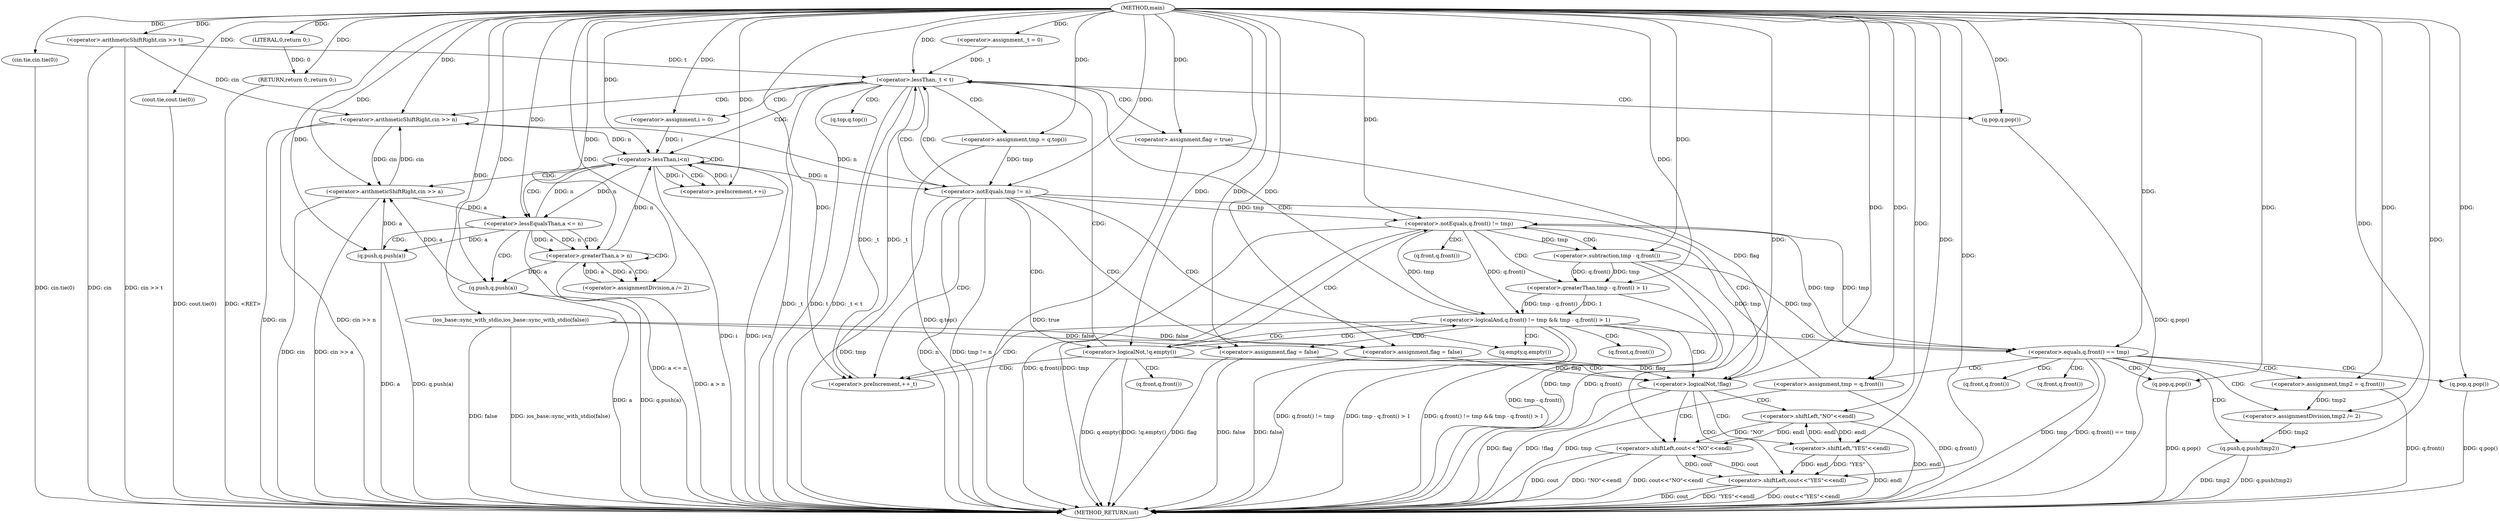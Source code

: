 digraph "main" {  
"1000101" [label = "(METHOD,main)" ]
"1000236" [label = "(METHOD_RETURN,int)" ]
"1000103" [label = "(ios_base::sync_with_stdio,ios_base::sync_with_stdio(false))" ]
"1000111" [label = "(<operator>.arithmeticShiftRight,cin >> t)" ]
"1000234" [label = "(RETURN,return 0;,return 0;)" ]
"1000106" [label = "(cin.tie,cin.tie(0))" ]
"1000108" [label = "(cout.tie,cout.tie(0))" ]
"1000116" [label = "(<operator>.assignment,_t = 0)" ]
"1000119" [label = "(<operator>.lessThan,_t < t)" ]
"1000122" [label = "(<operator>.preIncrement,++_t)" ]
"1000235" [label = "(LITERAL,0,return 0;)" ]
"1000128" [label = "(<operator>.arithmeticShiftRight,cin >> n)" ]
"1000163" [label = "(<operator>.assignment,flag = true)" ]
"1000167" [label = "(<operator>.assignment,tmp = q.top())" ]
"1000170" [label = "(q.pop,q.pop())" ]
"1000133" [label = "(<operator>.assignment,i = 0)" ]
"1000136" [label = "(<operator>.lessThan,i<n)" ]
"1000139" [label = "(<operator>.preIncrement,++i)" ]
"1000172" [label = "(<operator>.notEquals,tmp != n)" ]
"1000175" [label = "(<operator>.assignment,flag = false)" ]
"1000221" [label = "(<operator>.logicalNot,!flag)" ]
"1000223" [label = "(<operator>.shiftLeft,cout<<\"NO\"<<endl)" ]
"1000142" [label = "(<operator>.arithmeticShiftRight,cin >> a)" ]
"1000229" [label = "(<operator>.shiftLeft,cout<<\"YES\"<<endl)" ]
"1000146" [label = "(<operator>.lessEqualsThan,a <= n)" ]
"1000149" [label = "(q.push,q.push(a))" ]
"1000225" [label = "(<operator>.shiftLeft,\"NO\"<<endl)" ]
"1000181" [label = "(<operator>.logicalNot,!q.empty())" ]
"1000231" [label = "(<operator>.shiftLeft,\"YES\"<<endl)" ]
"1000160" [label = "(q.push,q.push(a))" ]
"1000154" [label = "(<operator>.greaterThan,a > n)" ]
"1000157" [label = "(<operator>.assignmentDivision,a /= 2)" ]
"1000185" [label = "(<operator>.logicalAnd,q.front() != tmp && tmp - q.front() > 1)" ]
"1000200" [label = "(<operator>.equals,q.front() == tmp)" ]
"1000195" [label = "(<operator>.assignment,flag = false)" ]
"1000205" [label = "(<operator>.assignment,tmp2 = q.front())" ]
"1000208" [label = "(q.pop,q.pop())" ]
"1000209" [label = "(<operator>.assignmentDivision,tmp2 /= 2)" ]
"1000212" [label = "(q.push,q.push(tmp2))" ]
"1000186" [label = "(<operator>.notEquals,q.front() != tmp)" ]
"1000189" [label = "(<operator>.greaterThan,tmp - q.front() > 1)" ]
"1000216" [label = "(<operator>.assignment,tmp = q.front())" ]
"1000219" [label = "(q.pop,q.pop())" ]
"1000190" [label = "(<operator>.subtraction,tmp - q.front())" ]
"1000169" [label = "(q.top,q.top())" ]
"1000182" [label = "(q.empty,q.empty())" ]
"1000201" [label = "(q.front,q.front())" ]
"1000187" [label = "(q.front,q.front())" ]
"1000207" [label = "(q.front,q.front())" ]
"1000192" [label = "(q.front,q.front())" ]
"1000218" [label = "(q.front,q.front())" ]
  "1000234" -> "1000236"  [ label = "DDG: <RET>"] 
  "1000103" -> "1000236"  [ label = "DDG: false"] 
  "1000103" -> "1000236"  [ label = "DDG: ios_base::sync_with_stdio(false)"] 
  "1000106" -> "1000236"  [ label = "DDG: cin.tie(0)"] 
  "1000108" -> "1000236"  [ label = "DDG: cout.tie(0)"] 
  "1000111" -> "1000236"  [ label = "DDG: cin"] 
  "1000111" -> "1000236"  [ label = "DDG: cin >> t"] 
  "1000119" -> "1000236"  [ label = "DDG: _t"] 
  "1000119" -> "1000236"  [ label = "DDG: t"] 
  "1000119" -> "1000236"  [ label = "DDG: _t < t"] 
  "1000128" -> "1000236"  [ label = "DDG: cin"] 
  "1000128" -> "1000236"  [ label = "DDG: cin >> n"] 
  "1000136" -> "1000236"  [ label = "DDG: i"] 
  "1000136" -> "1000236"  [ label = "DDG: i<n"] 
  "1000167" -> "1000236"  [ label = "DDG: q.top()"] 
  "1000170" -> "1000236"  [ label = "DDG: q.pop()"] 
  "1000172" -> "1000236"  [ label = "DDG: tmp"] 
  "1000172" -> "1000236"  [ label = "DDG: n"] 
  "1000172" -> "1000236"  [ label = "DDG: tmp != n"] 
  "1000181" -> "1000236"  [ label = "DDG: q.empty()"] 
  "1000181" -> "1000236"  [ label = "DDG: !q.empty()"] 
  "1000186" -> "1000236"  [ label = "DDG: q.front()"] 
  "1000186" -> "1000236"  [ label = "DDG: tmp"] 
  "1000185" -> "1000236"  [ label = "DDG: q.front() != tmp"] 
  "1000190" -> "1000236"  [ label = "DDG: tmp"] 
  "1000190" -> "1000236"  [ label = "DDG: q.front()"] 
  "1000189" -> "1000236"  [ label = "DDG: tmp - q.front()"] 
  "1000185" -> "1000236"  [ label = "DDG: tmp - q.front() > 1"] 
  "1000185" -> "1000236"  [ label = "DDG: q.front() != tmp && tmp - q.front() > 1"] 
  "1000200" -> "1000236"  [ label = "DDG: tmp"] 
  "1000200" -> "1000236"  [ label = "DDG: q.front() == tmp"] 
  "1000216" -> "1000236"  [ label = "DDG: tmp"] 
  "1000216" -> "1000236"  [ label = "DDG: q.front()"] 
  "1000219" -> "1000236"  [ label = "DDG: q.pop()"] 
  "1000205" -> "1000236"  [ label = "DDG: q.front()"] 
  "1000208" -> "1000236"  [ label = "DDG: q.pop()"] 
  "1000212" -> "1000236"  [ label = "DDG: tmp2"] 
  "1000212" -> "1000236"  [ label = "DDG: q.push(tmp2)"] 
  "1000195" -> "1000236"  [ label = "DDG: flag"] 
  "1000195" -> "1000236"  [ label = "DDG: false"] 
  "1000175" -> "1000236"  [ label = "DDG: false"] 
  "1000221" -> "1000236"  [ label = "DDG: flag"] 
  "1000221" -> "1000236"  [ label = "DDG: !flag"] 
  "1000229" -> "1000236"  [ label = "DDG: cout"] 
  "1000231" -> "1000236"  [ label = "DDG: endl"] 
  "1000229" -> "1000236"  [ label = "DDG: \"YES\"<<endl"] 
  "1000229" -> "1000236"  [ label = "DDG: cout<<\"YES\"<<endl"] 
  "1000223" -> "1000236"  [ label = "DDG: cout"] 
  "1000225" -> "1000236"  [ label = "DDG: endl"] 
  "1000223" -> "1000236"  [ label = "DDG: \"NO\"<<endl"] 
  "1000223" -> "1000236"  [ label = "DDG: cout<<\"NO\"<<endl"] 
  "1000142" -> "1000236"  [ label = "DDG: cin"] 
  "1000142" -> "1000236"  [ label = "DDG: cin >> a"] 
  "1000146" -> "1000236"  [ label = "DDG: a <= n"] 
  "1000154" -> "1000236"  [ label = "DDG: a > n"] 
  "1000160" -> "1000236"  [ label = "DDG: a"] 
  "1000160" -> "1000236"  [ label = "DDG: q.push(a)"] 
  "1000149" -> "1000236"  [ label = "DDG: a"] 
  "1000149" -> "1000236"  [ label = "DDG: q.push(a)"] 
  "1000163" -> "1000236"  [ label = "DDG: true"] 
  "1000235" -> "1000234"  [ label = "DDG: 0"] 
  "1000101" -> "1000234"  [ label = "DDG: "] 
  "1000101" -> "1000103"  [ label = "DDG: "] 
  "1000101" -> "1000111"  [ label = "DDG: "] 
  "1000101" -> "1000116"  [ label = "DDG: "] 
  "1000101" -> "1000235"  [ label = "DDG: "] 
  "1000101" -> "1000106"  [ label = "DDG: "] 
  "1000101" -> "1000108"  [ label = "DDG: "] 
  "1000116" -> "1000119"  [ label = "DDG: _t"] 
  "1000122" -> "1000119"  [ label = "DDG: _t"] 
  "1000101" -> "1000119"  [ label = "DDG: "] 
  "1000111" -> "1000119"  [ label = "DDG: t"] 
  "1000119" -> "1000122"  [ label = "DDG: _t"] 
  "1000101" -> "1000122"  [ label = "DDG: "] 
  "1000101" -> "1000163"  [ label = "DDG: "] 
  "1000101" -> "1000167"  [ label = "DDG: "] 
  "1000101" -> "1000170"  [ label = "DDG: "] 
  "1000111" -> "1000128"  [ label = "DDG: cin"] 
  "1000142" -> "1000128"  [ label = "DDG: cin"] 
  "1000101" -> "1000128"  [ label = "DDG: "] 
  "1000172" -> "1000128"  [ label = "DDG: n"] 
  "1000101" -> "1000133"  [ label = "DDG: "] 
  "1000103" -> "1000175"  [ label = "DDG: false"] 
  "1000101" -> "1000175"  [ label = "DDG: "] 
  "1000133" -> "1000136"  [ label = "DDG: i"] 
  "1000139" -> "1000136"  [ label = "DDG: i"] 
  "1000101" -> "1000136"  [ label = "DDG: "] 
  "1000128" -> "1000136"  [ label = "DDG: n"] 
  "1000146" -> "1000136"  [ label = "DDG: n"] 
  "1000154" -> "1000136"  [ label = "DDG: n"] 
  "1000136" -> "1000139"  [ label = "DDG: i"] 
  "1000101" -> "1000139"  [ label = "DDG: "] 
  "1000167" -> "1000172"  [ label = "DDG: tmp"] 
  "1000101" -> "1000172"  [ label = "DDG: "] 
  "1000136" -> "1000172"  [ label = "DDG: n"] 
  "1000163" -> "1000221"  [ label = "DDG: flag"] 
  "1000195" -> "1000221"  [ label = "DDG: flag"] 
  "1000175" -> "1000221"  [ label = "DDG: flag"] 
  "1000101" -> "1000221"  [ label = "DDG: "] 
  "1000229" -> "1000223"  [ label = "DDG: cout"] 
  "1000101" -> "1000223"  [ label = "DDG: "] 
  "1000225" -> "1000223"  [ label = "DDG: \"NO\""] 
  "1000225" -> "1000223"  [ label = "DDG: endl"] 
  "1000128" -> "1000142"  [ label = "DDG: cin"] 
  "1000101" -> "1000142"  [ label = "DDG: "] 
  "1000160" -> "1000142"  [ label = "DDG: a"] 
  "1000149" -> "1000142"  [ label = "DDG: a"] 
  "1000101" -> "1000225"  [ label = "DDG: "] 
  "1000231" -> "1000225"  [ label = "DDG: endl"] 
  "1000223" -> "1000229"  [ label = "DDG: cout"] 
  "1000101" -> "1000229"  [ label = "DDG: "] 
  "1000231" -> "1000229"  [ label = "DDG: endl"] 
  "1000231" -> "1000229"  [ label = "DDG: \"YES\""] 
  "1000142" -> "1000146"  [ label = "DDG: a"] 
  "1000101" -> "1000146"  [ label = "DDG: "] 
  "1000136" -> "1000146"  [ label = "DDG: n"] 
  "1000146" -> "1000149"  [ label = "DDG: a"] 
  "1000101" -> "1000149"  [ label = "DDG: "] 
  "1000101" -> "1000231"  [ label = "DDG: "] 
  "1000225" -> "1000231"  [ label = "DDG: endl"] 
  "1000101" -> "1000181"  [ label = "DDG: "] 
  "1000101" -> "1000157"  [ label = "DDG: "] 
  "1000154" -> "1000160"  [ label = "DDG: a"] 
  "1000101" -> "1000160"  [ label = "DDG: "] 
  "1000146" -> "1000154"  [ label = "DDG: a"] 
  "1000157" -> "1000154"  [ label = "DDG: a"] 
  "1000101" -> "1000154"  [ label = "DDG: "] 
  "1000146" -> "1000154"  [ label = "DDG: n"] 
  "1000154" -> "1000157"  [ label = "DDG: a"] 
  "1000186" -> "1000185"  [ label = "DDG: tmp"] 
  "1000186" -> "1000185"  [ label = "DDG: q.front()"] 
  "1000189" -> "1000185"  [ label = "DDG: 1"] 
  "1000189" -> "1000185"  [ label = "DDG: tmp - q.front()"] 
  "1000103" -> "1000195"  [ label = "DDG: false"] 
  "1000101" -> "1000195"  [ label = "DDG: "] 
  "1000101" -> "1000200"  [ label = "DDG: "] 
  "1000186" -> "1000200"  [ label = "DDG: tmp"] 
  "1000190" -> "1000200"  [ label = "DDG: tmp"] 
  "1000101" -> "1000205"  [ label = "DDG: "] 
  "1000101" -> "1000208"  [ label = "DDG: "] 
  "1000101" -> "1000209"  [ label = "DDG: "] 
  "1000101" -> "1000186"  [ label = "DDG: "] 
  "1000172" -> "1000186"  [ label = "DDG: tmp"] 
  "1000200" -> "1000186"  [ label = "DDG: tmp"] 
  "1000216" -> "1000186"  [ label = "DDG: tmp"] 
  "1000190" -> "1000189"  [ label = "DDG: tmp"] 
  "1000190" -> "1000189"  [ label = "DDG: q.front()"] 
  "1000101" -> "1000189"  [ label = "DDG: "] 
  "1000205" -> "1000209"  [ label = "DDG: tmp2"] 
  "1000209" -> "1000212"  [ label = "DDG: tmp2"] 
  "1000101" -> "1000212"  [ label = "DDG: "] 
  "1000101" -> "1000216"  [ label = "DDG: "] 
  "1000101" -> "1000219"  [ label = "DDG: "] 
  "1000186" -> "1000190"  [ label = "DDG: tmp"] 
  "1000101" -> "1000190"  [ label = "DDG: "] 
  "1000119" -> "1000128"  [ label = "CDG: "] 
  "1000119" -> "1000133"  [ label = "CDG: "] 
  "1000119" -> "1000136"  [ label = "CDG: "] 
  "1000119" -> "1000172"  [ label = "CDG: "] 
  "1000119" -> "1000169"  [ label = "CDG: "] 
  "1000119" -> "1000163"  [ label = "CDG: "] 
  "1000119" -> "1000167"  [ label = "CDG: "] 
  "1000119" -> "1000170"  [ label = "CDG: "] 
  "1000136" -> "1000142"  [ label = "CDG: "] 
  "1000136" -> "1000139"  [ label = "CDG: "] 
  "1000136" -> "1000136"  [ label = "CDG: "] 
  "1000136" -> "1000146"  [ label = "CDG: "] 
  "1000172" -> "1000221"  [ label = "CDG: "] 
  "1000172" -> "1000182"  [ label = "CDG: "] 
  "1000172" -> "1000119"  [ label = "CDG: "] 
  "1000172" -> "1000122"  [ label = "CDG: "] 
  "1000172" -> "1000175"  [ label = "CDG: "] 
  "1000172" -> "1000181"  [ label = "CDG: "] 
  "1000221" -> "1000229"  [ label = "CDG: "] 
  "1000221" -> "1000225"  [ label = "CDG: "] 
  "1000221" -> "1000231"  [ label = "CDG: "] 
  "1000221" -> "1000223"  [ label = "CDG: "] 
  "1000146" -> "1000149"  [ label = "CDG: "] 
  "1000146" -> "1000154"  [ label = "CDG: "] 
  "1000146" -> "1000160"  [ label = "CDG: "] 
  "1000181" -> "1000221"  [ label = "CDG: "] 
  "1000181" -> "1000186"  [ label = "CDG: "] 
  "1000181" -> "1000119"  [ label = "CDG: "] 
  "1000181" -> "1000122"  [ label = "CDG: "] 
  "1000181" -> "1000187"  [ label = "CDG: "] 
  "1000181" -> "1000185"  [ label = "CDG: "] 
  "1000154" -> "1000157"  [ label = "CDG: "] 
  "1000154" -> "1000154"  [ label = "CDG: "] 
  "1000185" -> "1000200"  [ label = "CDG: "] 
  "1000185" -> "1000182"  [ label = "CDG: "] 
  "1000185" -> "1000195"  [ label = "CDG: "] 
  "1000185" -> "1000201"  [ label = "CDG: "] 
  "1000185" -> "1000181"  [ label = "CDG: "] 
  "1000185" -> "1000221"  [ label = "CDG: "] 
  "1000185" -> "1000119"  [ label = "CDG: "] 
  "1000185" -> "1000122"  [ label = "CDG: "] 
  "1000200" -> "1000208"  [ label = "CDG: "] 
  "1000200" -> "1000216"  [ label = "CDG: "] 
  "1000200" -> "1000212"  [ label = "CDG: "] 
  "1000200" -> "1000219"  [ label = "CDG: "] 
  "1000200" -> "1000207"  [ label = "CDG: "] 
  "1000200" -> "1000205"  [ label = "CDG: "] 
  "1000200" -> "1000218"  [ label = "CDG: "] 
  "1000200" -> "1000209"  [ label = "CDG: "] 
  "1000186" -> "1000189"  [ label = "CDG: "] 
  "1000186" -> "1000190"  [ label = "CDG: "] 
  "1000186" -> "1000192"  [ label = "CDG: "] 
}
